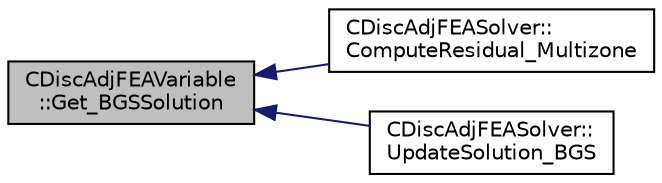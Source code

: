 digraph "CDiscAdjFEAVariable::Get_BGSSolution"
{
  edge [fontname="Helvetica",fontsize="10",labelfontname="Helvetica",labelfontsize="10"];
  node [fontname="Helvetica",fontsize="10",shape=record];
  rankdir="LR";
  Node8 [label="CDiscAdjFEAVariable\l::Get_BGSSolution",height=0.2,width=0.4,color="black", fillcolor="grey75", style="filled", fontcolor="black"];
  Node8 -> Node9 [dir="back",color="midnightblue",fontsize="10",style="solid",fontname="Helvetica"];
  Node9 [label="CDiscAdjFEASolver::\lComputeResidual_Multizone",height=0.2,width=0.4,color="black", fillcolor="white", style="filled",URL="$class_c_disc_adj_f_e_a_solver.html#a32f5c8be66ec4d2bf848568c37819ca6",tooltip="Compute the multizone residual. "];
  Node8 -> Node10 [dir="back",color="midnightblue",fontsize="10",style="solid",fontname="Helvetica"];
  Node10 [label="CDiscAdjFEASolver::\lUpdateSolution_BGS",height=0.2,width=0.4,color="black", fillcolor="white", style="filled",URL="$class_c_disc_adj_f_e_a_solver.html#a1cd8645b05f74e1b8aa03e4bf9bd495d",tooltip="Store the BGS solution in the previous subiteration in the corresponding vector. "];
}
